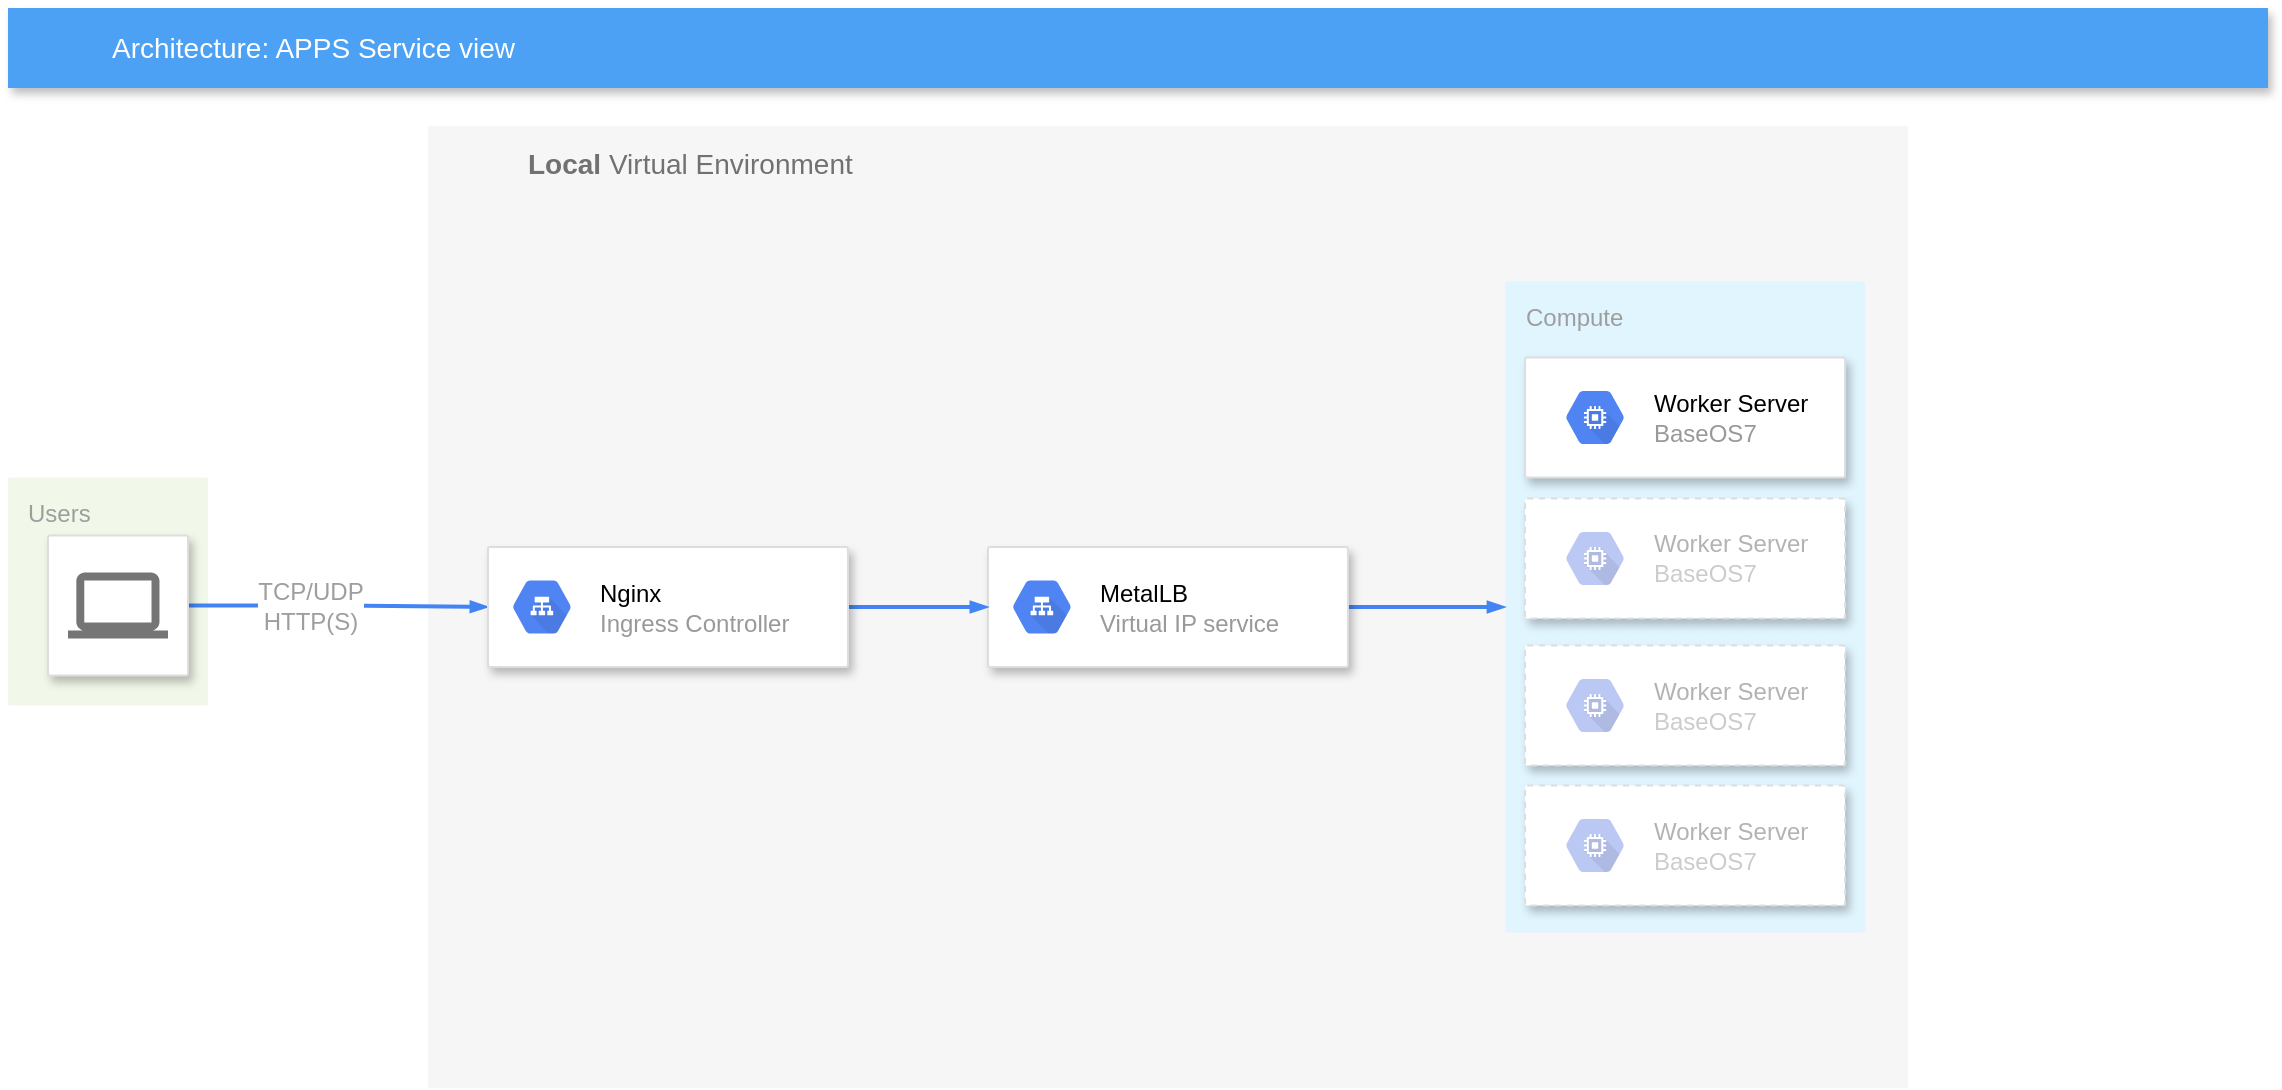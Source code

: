 <mxfile version="14.6.11" type="device"><diagram id="d1ab7348-05c3-a1e3-ca4d-12c340fd6b49" name="Page-1"><mxGraphModel dx="1018" dy="940" grid="1" gridSize="10" guides="1" tooltips="1" connect="1" arrows="1" fold="1" page="1" pageScale="1" pageWidth="1169" pageHeight="827" background="#ffffff" math="0" shadow="0"><root><mxCell id="0"/><mxCell id="1" parent="0"/><mxCell id="wlVNg0u_Xua_yMcrIN2f-237" value="Architecture: APPS Service view" style="fillColor=#4DA1F5;strokeColor=none;shadow=1;gradientColor=none;fontSize=14;align=left;spacingLeft=50;fontColor=#ffffff;html=1;" vertex="1" parent="1"><mxGeometry x="10" y="10" width="1130" height="40" as="geometry"/></mxCell><mxCell id="wlVNg0u_Xua_yMcrIN2f-238" value="&lt;b&gt;Local &lt;/b&gt;Virtual Environment&lt;br&gt;&lt;b&gt;&lt;/b&gt;" style="fillColor=#F6F6F6;strokeColor=none;shadow=0;gradientColor=none;fontSize=14;align=left;spacing=10;fontColor=#717171;9E9E9E;verticalAlign=top;spacingTop=-4;fontStyle=0;spacingLeft=40;html=1;" vertex="1" parent="1"><mxGeometry x="220" y="69" width="740" height="481" as="geometry"/></mxCell><mxCell id="wlVNg0u_Xua_yMcrIN2f-239" value="" style="shape=image;html=1;verticalAlign=top;verticalLabelPosition=bottom;labelBackgroundColor=#ffffff;imageAspect=0;aspect=fixed;image=https://cdn4.iconfinder.com/data/icons/logos-brands-5/24/proxmox-128.png" vertex="1" parent="1"><mxGeometry x="240" y="75" width="23" height="23" as="geometry"/></mxCell><mxCell id="wlVNg0u_Xua_yMcrIN2f-266" value="Users" style="rounded=1;absoluteArcSize=1;arcSize=2;html=1;strokeColor=none;gradientColor=none;shadow=0;dashed=0;fontSize=12;fontColor=#9E9E9E;align=left;verticalAlign=top;spacing=10;spacingTop=-4;fillColor=#F1F8E9;" vertex="1" parent="1"><mxGeometry x="10" y="244.75" width="100" height="114" as="geometry"/></mxCell><mxCell id="wlVNg0u_Xua_yMcrIN2f-317" style="edgeStyle=orthogonalEdgeStyle;rounded=0;orthogonalLoop=1;jettySize=auto;html=1;exitX=1;exitY=0.5;exitDx=0;exitDy=0;entryX=0;entryY=0.5;entryDx=0;entryDy=0;dashed=0;labelBackgroundColor=none;fontSize=12;endArrow=blockThin;endFill=1;startSize=4;endSize=4;strokeColor=#4284F3;strokeWidth=2;align=left;" edge="1" parent="1" source="wlVNg0u_Xua_yMcrIN2f-268" target="wlVNg0u_Xua_yMcrIN2f-311"><mxGeometry relative="1" as="geometry"/></mxCell><mxCell id="wlVNg0u_Xua_yMcrIN2f-318" value="TCP/UDP&lt;br&gt;HTTP(S)" style="edgeLabel;html=1;align=center;verticalAlign=middle;resizable=0;points=[];fontSize=12;fontColor=#9E9E9E;" vertex="1" connectable="0" parent="wlVNg0u_Xua_yMcrIN2f-317"><mxGeometry x="-0.188" relative="1" as="geometry"><mxPoint as="offset"/></mxGeometry></mxCell><mxCell id="wlVNg0u_Xua_yMcrIN2f-268" value="" style="strokeColor=#dddddd;fillColor=#ffffff;shadow=1;strokeWidth=1;rounded=1;absoluteArcSize=1;arcSize=2;labelPosition=center;verticalLabelPosition=middle;align=center;verticalAlign=bottom;spacingLeft=0;fontColor=#999999;fontSize=12;whiteSpace=wrap;spacingBottom=2;html=1;" vertex="1" parent="1"><mxGeometry x="30" y="273.75" width="70" height="70" as="geometry"/></mxCell><mxCell id="wlVNg0u_Xua_yMcrIN2f-269" value="" style="dashed=0;connectable=0;html=1;fillColor=#757575;strokeColor=none;shape=mxgraph.gcp2.laptop;part=1;" vertex="1" parent="wlVNg0u_Xua_yMcrIN2f-268"><mxGeometry x="0.5" width="50" height="33" relative="1" as="geometry"><mxPoint x="-25" y="18.5" as="offset"/></mxGeometry></mxCell><mxCell id="wlVNg0u_Xua_yMcrIN2f-300" value="Compute" style="rounded=1;absoluteArcSize=1;arcSize=2;html=1;strokeColor=none;gradientColor=none;shadow=0;dashed=0;fontSize=12;fontColor=#9E9E9E;align=left;verticalAlign=top;spacing=10;spacingTop=-4;fillColor=#E1F5FE;" vertex="1" parent="1"><mxGeometry x="758.55" y="146.75" width="180" height="325.5" as="geometry"/></mxCell><mxCell id="wlVNg0u_Xua_yMcrIN2f-301" value="" style="strokeColor=#dddddd;fillColor=#ffffff;shadow=1;strokeWidth=1;rounded=1;absoluteArcSize=1;arcSize=2;fontSize=11;fontColor=#9E9E9E;align=center;html=1;" vertex="1" parent="1"><mxGeometry x="768.55" y="184.75" width="160" height="60" as="geometry"/></mxCell><mxCell id="wlVNg0u_Xua_yMcrIN2f-302" value="&lt;font color=&quot;#000000&quot;&gt;Worker Server&lt;/font&gt;&lt;br&gt;BaseOS7" style="dashed=0;connectable=0;html=1;fillColor=#5184F3;strokeColor=none;shape=mxgraph.gcp2.hexIcon;prIcon=compute_engine;part=1;labelPosition=right;verticalLabelPosition=middle;align=left;verticalAlign=middle;spacingLeft=5;fontColor=#999999;fontSize=12;" vertex="1" parent="1"><mxGeometry x="781.55" y="195.25" width="44" height="39" as="geometry"/></mxCell><mxCell id="wlVNg0u_Xua_yMcrIN2f-303" value="" style="strokeColor=#dddddd;fillColor=#ffffff;shadow=1;strokeWidth=1;rounded=1;absoluteArcSize=1;arcSize=2;fontSize=11;fontColor=#9E9E9E;align=center;html=1;dashed=1;" vertex="1" parent="1"><mxGeometry x="768.55" y="255.25" width="160" height="60" as="geometry"/></mxCell><mxCell id="wlVNg0u_Xua_yMcrIN2f-304" value="&lt;font color=&quot;#CCCCCC&quot;&gt;&lt;font color=&quot;#B3B3B3&quot;&gt;Worker Server&lt;/font&gt;&lt;br&gt;BaseOS7&lt;/font&gt;" style="dashed=0;connectable=0;html=1;strokeColor=none;shape=mxgraph.gcp2.hexIcon;prIcon=compute_engine;part=1;labelPosition=right;verticalLabelPosition=middle;align=left;verticalAlign=middle;spacingLeft=5;fontColor=#999999;fontSize=12;fillColor=#BBC8F3;" vertex="1" parent="1"><mxGeometry x="781.55" y="265.75" width="44" height="39" as="geometry"/></mxCell><mxCell id="wlVNg0u_Xua_yMcrIN2f-305" value="" style="strokeColor=#dddddd;fillColor=#ffffff;shadow=1;strokeWidth=1;rounded=1;absoluteArcSize=1;arcSize=2;fontSize=11;fontColor=#9E9E9E;align=center;html=1;dashed=1;" vertex="1" parent="1"><mxGeometry x="768.55" y="328.75" width="160" height="60" as="geometry"/></mxCell><mxCell id="wlVNg0u_Xua_yMcrIN2f-306" value="&lt;font color=&quot;#CCCCCC&quot;&gt;&lt;font color=&quot;#B3B3B3&quot;&gt;Worker Server&lt;/font&gt;&lt;br&gt;BaseOS7&lt;/font&gt;" style="dashed=0;connectable=0;html=1;strokeColor=none;shape=mxgraph.gcp2.hexIcon;prIcon=compute_engine;part=1;labelPosition=right;verticalLabelPosition=middle;align=left;verticalAlign=middle;spacingLeft=5;fontColor=#999999;fontSize=12;fillColor=#BBC8F3;" vertex="1" parent="1"><mxGeometry x="781.55" y="339.25" width="44" height="39" as="geometry"/></mxCell><mxCell id="wlVNg0u_Xua_yMcrIN2f-307" value="" style="strokeColor=#dddddd;fillColor=#ffffff;shadow=1;strokeWidth=1;rounded=1;absoluteArcSize=1;arcSize=2;fontSize=11;fontColor=#9E9E9E;align=center;html=1;dashed=1;" vertex="1" parent="1"><mxGeometry x="768.55" y="398.75" width="160" height="60" as="geometry"/></mxCell><mxCell id="wlVNg0u_Xua_yMcrIN2f-308" value="&lt;font color=&quot;#CCCCCC&quot;&gt;&lt;font color=&quot;#B3B3B3&quot;&gt;Worker Server&lt;/font&gt;&lt;br&gt;BaseOS7&lt;/font&gt;" style="dashed=0;connectable=0;html=1;strokeColor=none;shape=mxgraph.gcp2.hexIcon;prIcon=compute_engine;part=1;labelPosition=right;verticalLabelPosition=middle;align=left;verticalAlign=middle;spacingLeft=5;fontColor=#999999;fontSize=12;fillColor=#BBC8F3;" vertex="1" parent="1"><mxGeometry x="781.55" y="409.25" width="44" height="39" as="geometry"/></mxCell><mxCell id="wlVNg0u_Xua_yMcrIN2f-316" style="edgeStyle=orthogonalEdgeStyle;rounded=0;orthogonalLoop=1;jettySize=auto;html=1;exitX=1;exitY=0.5;exitDx=0;exitDy=0;entryX=0;entryY=0.5;entryDx=0;entryDy=0;dashed=0;labelBackgroundColor=none;fontSize=12;endArrow=blockThin;endFill=1;startSize=4;endSize=4;strokeColor=#4284F3;strokeWidth=2;align=left;" edge="1" parent="1" source="wlVNg0u_Xua_yMcrIN2f-309" target="wlVNg0u_Xua_yMcrIN2f-300"><mxGeometry relative="1" as="geometry"/></mxCell><mxCell id="wlVNg0u_Xua_yMcrIN2f-309" value="" style="strokeColor=#dddddd;shadow=1;strokeWidth=1;rounded=1;absoluteArcSize=1;arcSize=2;fontSize=12;fontColor=#9E9E9E;html=1;" vertex="1" parent="1"><mxGeometry x="500" y="279.5" width="180" height="60" as="geometry"/></mxCell><mxCell id="wlVNg0u_Xua_yMcrIN2f-310" value="&lt;font color=&quot;#000000&quot;&gt;MetalLB&lt;/font&gt;&lt;br&gt;Virtual IP service" style="dashed=0;connectable=0;html=1;fillColor=#5184F3;strokeColor=none;shape=mxgraph.gcp2.hexIcon;prIcon=cloud_load_balancing;part=1;labelPosition=right;verticalLabelPosition=middle;align=left;verticalAlign=middle;spacingLeft=5;fontColor=#999999;fontSize=12;" vertex="1" parent="wlVNg0u_Xua_yMcrIN2f-309"><mxGeometry y="0.5" width="44" height="39" relative="1" as="geometry"><mxPoint x="5" y="-19.5" as="offset"/></mxGeometry></mxCell><mxCell id="wlVNg0u_Xua_yMcrIN2f-315" value="" style="edgeStyle=orthogonalEdgeStyle;rounded=0;orthogonalLoop=1;jettySize=auto;html=1;dashed=0;labelBackgroundColor=none;fontSize=12;endArrow=blockThin;endFill=1;startSize=4;endSize=4;strokeColor=#4284F3;strokeWidth=2;align=left;" edge="1" parent="1" source="wlVNg0u_Xua_yMcrIN2f-311" target="wlVNg0u_Xua_yMcrIN2f-309"><mxGeometry relative="1" as="geometry"/></mxCell><mxCell id="wlVNg0u_Xua_yMcrIN2f-311" value="" style="strokeColor=#dddddd;shadow=1;strokeWidth=1;rounded=1;absoluteArcSize=1;arcSize=2;fontSize=12;fontColor=#9E9E9E;html=1;" vertex="1" parent="1"><mxGeometry x="250" y="279.5" width="180" height="60" as="geometry"/></mxCell><mxCell id="wlVNg0u_Xua_yMcrIN2f-312" value="&lt;font color=&quot;#000000&quot;&gt;Nginx&lt;/font&gt;&lt;br&gt;Ingress Controller" style="dashed=0;connectable=0;html=1;fillColor=#5184F3;strokeColor=none;shape=mxgraph.gcp2.hexIcon;prIcon=cloud_load_balancing;part=1;labelPosition=right;verticalLabelPosition=middle;align=left;verticalAlign=middle;spacingLeft=5;fontColor=#999999;fontSize=12;" vertex="1" parent="wlVNg0u_Xua_yMcrIN2f-311"><mxGeometry y="0.5" width="44" height="39" relative="1" as="geometry"><mxPoint x="5" y="-19.5" as="offset"/></mxGeometry></mxCell></root></mxGraphModel></diagram></mxfile>